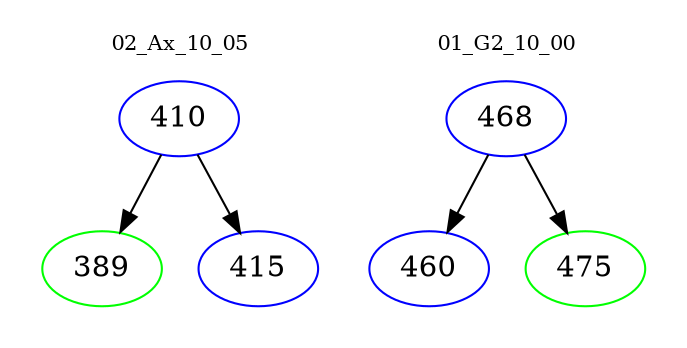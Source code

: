 digraph{
subgraph cluster_0 {
color = white
label = "02_Ax_10_05";
fontsize=10;
T0_410 [label="410", color="blue"]
T0_410 -> T0_389 [color="black"]
T0_389 [label="389", color="green"]
T0_410 -> T0_415 [color="black"]
T0_415 [label="415", color="blue"]
}
subgraph cluster_1 {
color = white
label = "01_G2_10_00";
fontsize=10;
T1_468 [label="468", color="blue"]
T1_468 -> T1_460 [color="black"]
T1_460 [label="460", color="blue"]
T1_468 -> T1_475 [color="black"]
T1_475 [label="475", color="green"]
}
}
